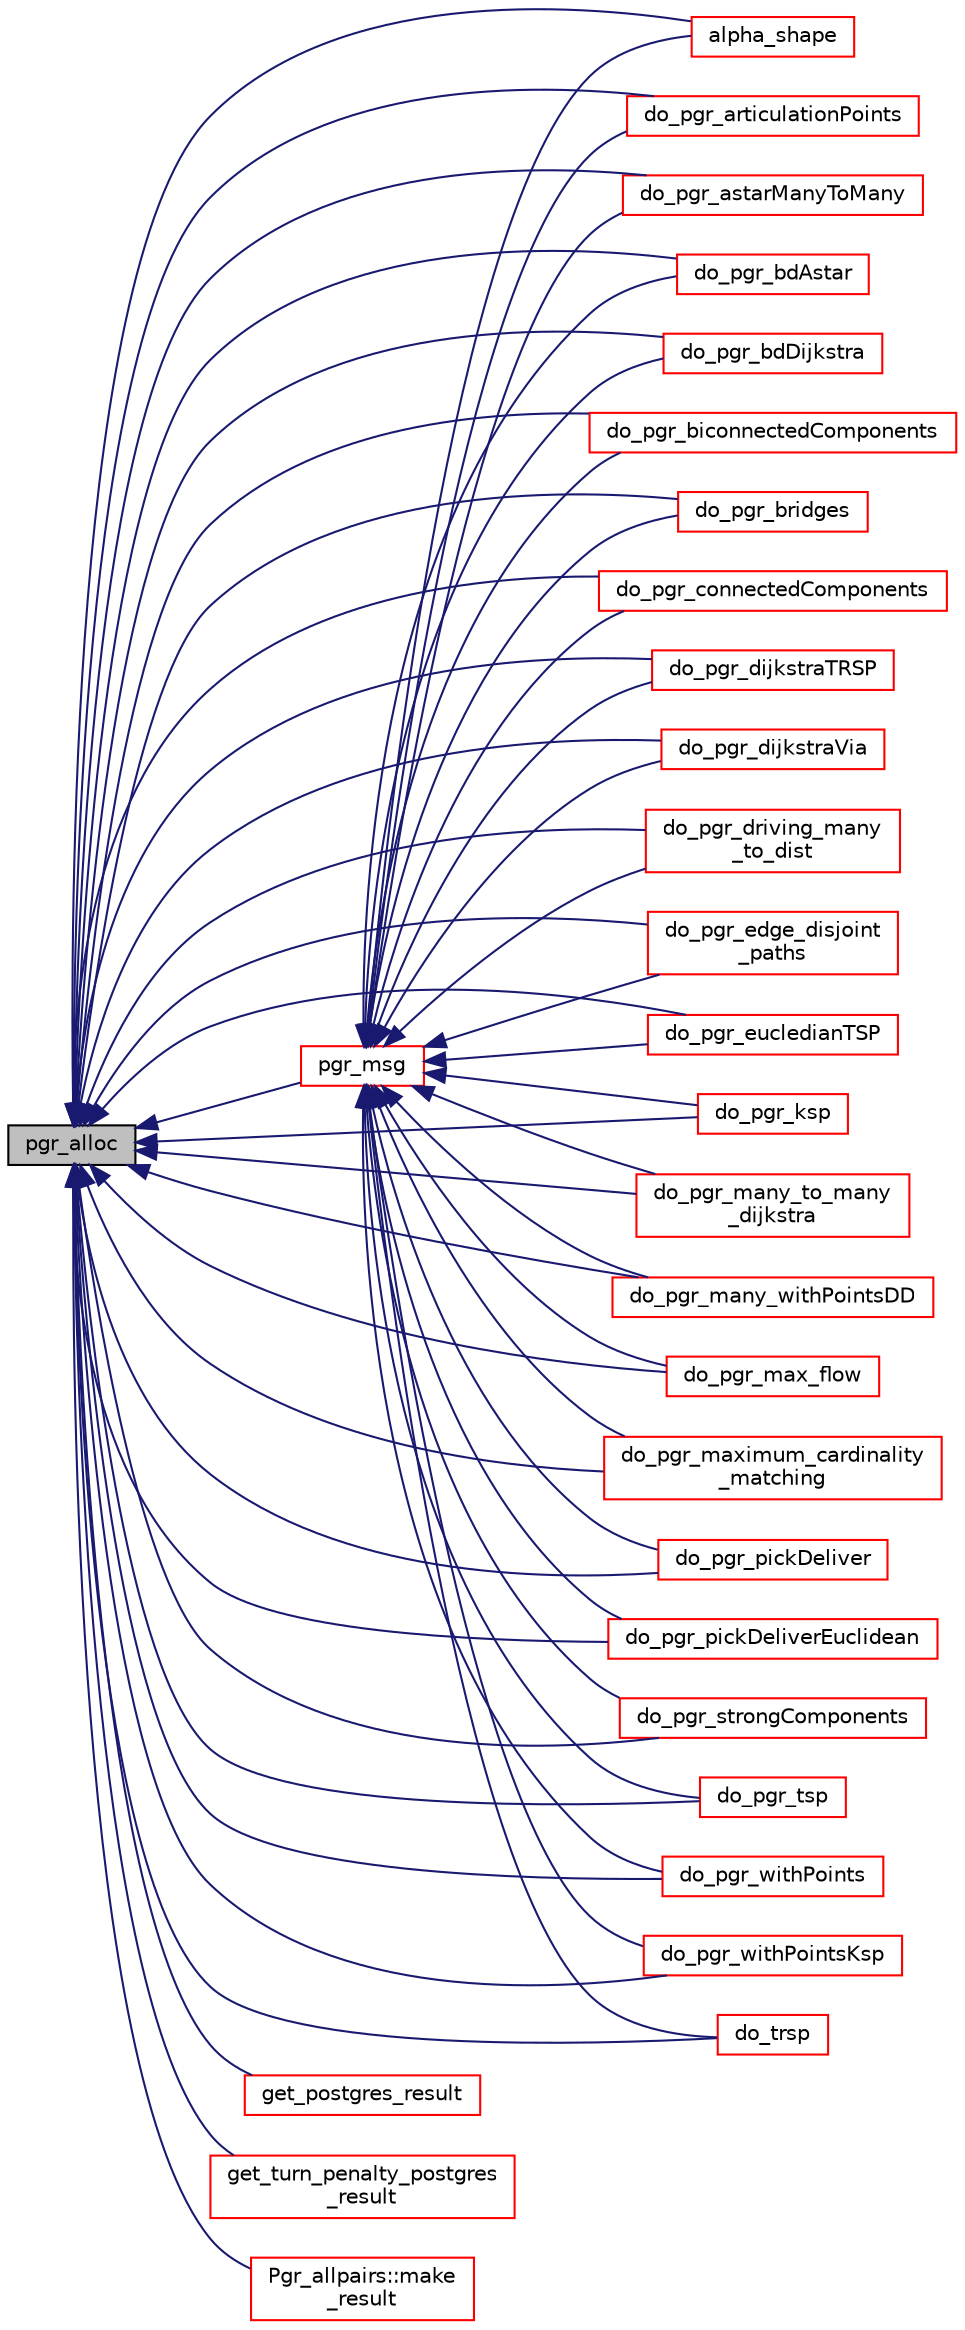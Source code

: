 digraph "pgr_alloc"
{
  edge [fontname="Helvetica",fontsize="10",labelfontname="Helvetica",labelfontsize="10"];
  node [fontname="Helvetica",fontsize="10",shape=record];
  rankdir="LR";
  Node3 [label="pgr_alloc",height=0.2,width=0.4,color="black", fillcolor="grey75", style="filled", fontcolor="black"];
  Node3 -> Node4 [dir="back",color="midnightblue",fontsize="10",style="solid",fontname="Helvetica"];
  Node4 [label="alpha_shape",height=0.2,width=0.4,color="red", fillcolor="white", style="filled",URL="$alpha__driver_8h.html#a64fca5dabc4ad9db224e524a154bbff1"];
  Node3 -> Node7 [dir="back",color="midnightblue",fontsize="10",style="solid",fontname="Helvetica"];
  Node7 [label="do_pgr_articulationPoints",height=0.2,width=0.4,color="red", fillcolor="white", style="filled",URL="$articulationPoints__driver_8h.html#a5044a6a446563f721c2e07a2e890d666"];
  Node3 -> Node10 [dir="back",color="midnightblue",fontsize="10",style="solid",fontname="Helvetica"];
  Node10 [label="do_pgr_astarManyToMany",height=0.2,width=0.4,color="red", fillcolor="white", style="filled",URL="$astar__driver_8h.html#a9d704ded9944c8b035f5f37e42e587cb"];
  Node3 -> Node13 [dir="back",color="midnightblue",fontsize="10",style="solid",fontname="Helvetica"];
  Node13 [label="do_pgr_bdAstar",height=0.2,width=0.4,color="red", fillcolor="white", style="filled",URL="$bdAstar__driver_8h.html#aaa83efe9d05a08432a2f0bff6fd8ccd0"];
  Node3 -> Node16 [dir="back",color="midnightblue",fontsize="10",style="solid",fontname="Helvetica"];
  Node16 [label="do_pgr_bdDijkstra",height=0.2,width=0.4,color="red", fillcolor="white", style="filled",URL="$bdDijkstra__driver_8h.html#a3130ae6176d30a4071dd3293517df04b"];
  Node3 -> Node19 [dir="back",color="midnightblue",fontsize="10",style="solid",fontname="Helvetica"];
  Node19 [label="do_pgr_biconnectedComponents",height=0.2,width=0.4,color="red", fillcolor="white", style="filled",URL="$biconnectedComponents__driver_8h.html#a5a3919fa760c4bc29bead7d2c62a38ae"];
  Node3 -> Node22 [dir="back",color="midnightblue",fontsize="10",style="solid",fontname="Helvetica"];
  Node22 [label="do_pgr_bridges",height=0.2,width=0.4,color="red", fillcolor="white", style="filled",URL="$bridges__driver_8h.html#a54edc68b39cf4ff4c4bb2f33caa041e6"];
  Node3 -> Node25 [dir="back",color="midnightblue",fontsize="10",style="solid",fontname="Helvetica"];
  Node25 [label="do_pgr_connectedComponents",height=0.2,width=0.4,color="red", fillcolor="white", style="filled",URL="$connectedComponents__driver_8h.html#a4b23a520345aee0b7607e13a6aa037f2"];
  Node3 -> Node28 [dir="back",color="midnightblue",fontsize="10",style="solid",fontname="Helvetica"];
  Node28 [label="do_pgr_dijkstraTRSP",height=0.2,width=0.4,color="red", fillcolor="white", style="filled",URL="$dijkstraTRSP__driver_8h.html#a965e2aa38abf784f42097b60cd55a06a"];
  Node3 -> Node31 [dir="back",color="midnightblue",fontsize="10",style="solid",fontname="Helvetica"];
  Node31 [label="do_pgr_dijkstraVia",height=0.2,width=0.4,color="red", fillcolor="white", style="filled",URL="$dijkstraVia__driver_8h.html#a65bae4bd90fab026ee5f54f17655e776"];
  Node3 -> Node34 [dir="back",color="midnightblue",fontsize="10",style="solid",fontname="Helvetica"];
  Node34 [label="do_pgr_driving_many\l_to_dist",height=0.2,width=0.4,color="red", fillcolor="white", style="filled",URL="$drivedist__driver_8h.html#a1e65fbf0a2804179d6164355030a560f"];
  Node3 -> Node37 [dir="back",color="midnightblue",fontsize="10",style="solid",fontname="Helvetica"];
  Node37 [label="do_pgr_edge_disjoint\l_paths",height=0.2,width=0.4,color="red", fillcolor="white", style="filled",URL="$edge__disjoint__paths__driver_8h.html#a44000649b71427312743cf85eae0a6b0"];
  Node3 -> Node40 [dir="back",color="midnightblue",fontsize="10",style="solid",fontname="Helvetica"];
  Node40 [label="do_pgr_eucledianTSP",height=0.2,width=0.4,color="red", fillcolor="white", style="filled",URL="$eucledianTSP__driver_8h.html#a5846c5612bc664148f24a97aad92a68e"];
  Node3 -> Node43 [dir="back",color="midnightblue",fontsize="10",style="solid",fontname="Helvetica"];
  Node43 [label="do_pgr_ksp",height=0.2,width=0.4,color="red", fillcolor="white", style="filled",URL="$ksp__driver_8h.html#a3a6b179e9d899339873dfce89802dd78"];
  Node3 -> Node46 [dir="back",color="midnightblue",fontsize="10",style="solid",fontname="Helvetica"];
  Node46 [label="do_pgr_many_to_many\l_dijkstra",height=0.2,width=0.4,color="red", fillcolor="white", style="filled",URL="$dijkstra__driver_8h.html#af572deb404f5e6d9e905c248294eac3b"];
  Node3 -> Node49 [dir="back",color="midnightblue",fontsize="10",style="solid",fontname="Helvetica"];
  Node49 [label="do_pgr_many_withPointsDD",height=0.2,width=0.4,color="red", fillcolor="white", style="filled",URL="$withPoints__dd__driver_8h.html#a9072c7cdc9f6a0533c81fce96a11f580"];
  Node3 -> Node52 [dir="back",color="midnightblue",fontsize="10",style="solid",fontname="Helvetica"];
  Node52 [label="do_pgr_max_flow",height=0.2,width=0.4,color="red", fillcolor="white", style="filled",URL="$max__flow__driver_8h.html#a1fe35eb229126a6c0299c02d245a6401"];
  Node3 -> Node55 [dir="back",color="midnightblue",fontsize="10",style="solid",fontname="Helvetica"];
  Node55 [label="do_pgr_maximum_cardinality\l_matching",height=0.2,width=0.4,color="red", fillcolor="white", style="filled",URL="$maximum__cardinality__matching__driver_8h.html#abc7db995e49936b0fba01aafa0951b1d"];
  Node3 -> Node58 [dir="back",color="midnightblue",fontsize="10",style="solid",fontname="Helvetica"];
  Node58 [label="do_pgr_pickDeliver",height=0.2,width=0.4,color="red", fillcolor="white", style="filled",URL="$pickDeliver__driver_8h.html#a06ef15d03d851e390ca5c6572fc92091"];
  Node3 -> Node61 [dir="back",color="midnightblue",fontsize="10",style="solid",fontname="Helvetica"];
  Node61 [label="do_pgr_pickDeliverEuclidean",height=0.2,width=0.4,color="red", fillcolor="white", style="filled",URL="$pickDeliverEuclidean__driver_8h.html#a53635cc50e8e7d8107be4bbee505b3f7"];
  Node3 -> Node64 [dir="back",color="midnightblue",fontsize="10",style="solid",fontname="Helvetica"];
  Node64 [label="do_pgr_strongComponents",height=0.2,width=0.4,color="red", fillcolor="white", style="filled",URL="$strongComponents__driver_8h.html#a7f9041dbe45b9f72d7a42e6ed3a311ac"];
  Node3 -> Node67 [dir="back",color="midnightblue",fontsize="10",style="solid",fontname="Helvetica"];
  Node67 [label="do_pgr_tsp",height=0.2,width=0.4,color="red", fillcolor="white", style="filled",URL="$newTSP__driver_8h.html#af0938bea88cf9303e4085f0b6cb2ec29"];
  Node3 -> Node70 [dir="back",color="midnightblue",fontsize="10",style="solid",fontname="Helvetica"];
  Node70 [label="do_pgr_withPoints",height=0.2,width=0.4,color="red", fillcolor="white", style="filled",URL="$withPoints__driver_8h.html#a21c2758706c9735f75143b96fe93defd"];
  Node3 -> Node73 [dir="back",color="midnightblue",fontsize="10",style="solid",fontname="Helvetica"];
  Node73 [label="do_pgr_withPointsKsp",height=0.2,width=0.4,color="red", fillcolor="white", style="filled",URL="$withPoints__ksp__driver_8h.html#aa374de107bce7c8ad6bdefdc60cd94ae"];
  Node3 -> Node76 [dir="back",color="midnightblue",fontsize="10",style="solid",fontname="Helvetica"];
  Node76 [label="do_trsp",height=0.2,width=0.4,color="red", fillcolor="white", style="filled",URL="$trsp__driver_8h.html#add2f6bfeba454f45dc4c47d13723563c"];
  Node3 -> Node79 [dir="back",color="midnightblue",fontsize="10",style="solid",fontname="Helvetica"];
  Node79 [label="get_postgres_result",height=0.2,width=0.4,color="red", fillcolor="white", style="filled",URL="$contractGraph__driver_8cpp.html#a34fd3ca93dfcaff0cd2ce06f773c1e44"];
  Node3 -> Node83 [dir="back",color="midnightblue",fontsize="10",style="solid",fontname="Helvetica"];
  Node83 [label="get_turn_penalty_postgres\l_result",height=0.2,width=0.4,color="red", fillcolor="white", style="filled",URL="$lineGraphFull__driver_8cpp.html#a4f37f216dd6dae9c5065e548c6294026"];
  Node3 -> Node87 [dir="back",color="midnightblue",fontsize="10",style="solid",fontname="Helvetica"];
  Node87 [label="Pgr_allpairs::make\l_result",height=0.2,width=0.4,color="red", fillcolor="white", style="filled",URL="$classPgr__allpairs.html#afe79da2fbe6d7c047790ad0fb2070674"];
  Node3 -> Node98 [dir="back",color="midnightblue",fontsize="10",style="solid",fontname="Helvetica"];
  Node98 [label="pgr_msg",height=0.2,width=0.4,color="red", fillcolor="white", style="filled",URL="$pgr__alloc_8hpp.html#a03fe028457780ee3a4d223cd7fe9d53e"];
  Node98 -> Node4 [dir="back",color="midnightblue",fontsize="10",style="solid",fontname="Helvetica"];
  Node98 -> Node10 [dir="back",color="midnightblue",fontsize="10",style="solid",fontname="Helvetica"];
  Node98 -> Node13 [dir="back",color="midnightblue",fontsize="10",style="solid",fontname="Helvetica"];
  Node98 -> Node16 [dir="back",color="midnightblue",fontsize="10",style="solid",fontname="Helvetica"];
  Node98 -> Node7 [dir="back",color="midnightblue",fontsize="10",style="solid",fontname="Helvetica"];
  Node98 -> Node19 [dir="back",color="midnightblue",fontsize="10",style="solid",fontname="Helvetica"];
  Node98 -> Node22 [dir="back",color="midnightblue",fontsize="10",style="solid",fontname="Helvetica"];
  Node98 -> Node25 [dir="back",color="midnightblue",fontsize="10",style="solid",fontname="Helvetica"];
  Node98 -> Node64 [dir="back",color="midnightblue",fontsize="10",style="solid",fontname="Helvetica"];
  Node98 -> Node46 [dir="back",color="midnightblue",fontsize="10",style="solid",fontname="Helvetica"];
  Node98 -> Node31 [dir="back",color="midnightblue",fontsize="10",style="solid",fontname="Helvetica"];
  Node98 -> Node28 [dir="back",color="midnightblue",fontsize="10",style="solid",fontname="Helvetica"];
  Node98 -> Node34 [dir="back",color="midnightblue",fontsize="10",style="solid",fontname="Helvetica"];
  Node98 -> Node49 [dir="back",color="midnightblue",fontsize="10",style="solid",fontname="Helvetica"];
  Node98 -> Node43 [dir="back",color="midnightblue",fontsize="10",style="solid",fontname="Helvetica"];
  Node98 -> Node73 [dir="back",color="midnightblue",fontsize="10",style="solid",fontname="Helvetica"];
  Node98 -> Node37 [dir="back",color="midnightblue",fontsize="10",style="solid",fontname="Helvetica"];
  Node98 -> Node52 [dir="back",color="midnightblue",fontsize="10",style="solid",fontname="Helvetica"];
  Node98 -> Node55 [dir="back",color="midnightblue",fontsize="10",style="solid",fontname="Helvetica"];
  Node98 -> Node58 [dir="back",color="midnightblue",fontsize="10",style="solid",fontname="Helvetica"];
  Node98 -> Node61 [dir="back",color="midnightblue",fontsize="10",style="solid",fontname="Helvetica"];
  Node98 -> Node76 [dir="back",color="midnightblue",fontsize="10",style="solid",fontname="Helvetica"];
  Node98 -> Node40 [dir="back",color="midnightblue",fontsize="10",style="solid",fontname="Helvetica"];
  Node98 -> Node67 [dir="back",color="midnightblue",fontsize="10",style="solid",fontname="Helvetica"];
  Node98 -> Node70 [dir="back",color="midnightblue",fontsize="10",style="solid",fontname="Helvetica"];
}
